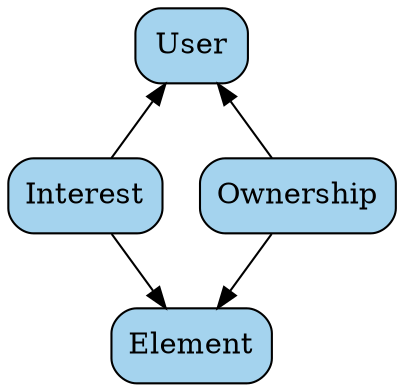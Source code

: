 digraph models {
  rankdir=TB;
  node [shape=box, style="filled,rounded", fillcolor=lightskyblue2];
    User -> Interest [dir=back];
    User -> Ownership [dir=back];
    Interest -> Element;
    Ownership -> Element;
}